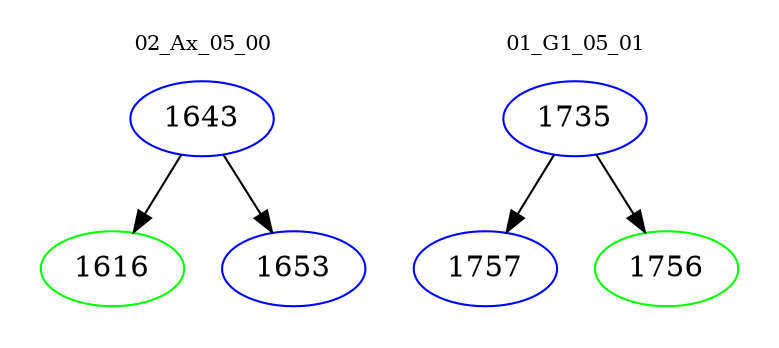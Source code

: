 digraph{
subgraph cluster_0 {
color = white
label = "02_Ax_05_00";
fontsize=10;
T0_1643 [label="1643", color="blue"]
T0_1643 -> T0_1616 [color="black"]
T0_1616 [label="1616", color="green"]
T0_1643 -> T0_1653 [color="black"]
T0_1653 [label="1653", color="blue"]
}
subgraph cluster_1 {
color = white
label = "01_G1_05_01";
fontsize=10;
T1_1735 [label="1735", color="blue"]
T1_1735 -> T1_1757 [color="black"]
T1_1757 [label="1757", color="blue"]
T1_1735 -> T1_1756 [color="black"]
T1_1756 [label="1756", color="green"]
}
}

